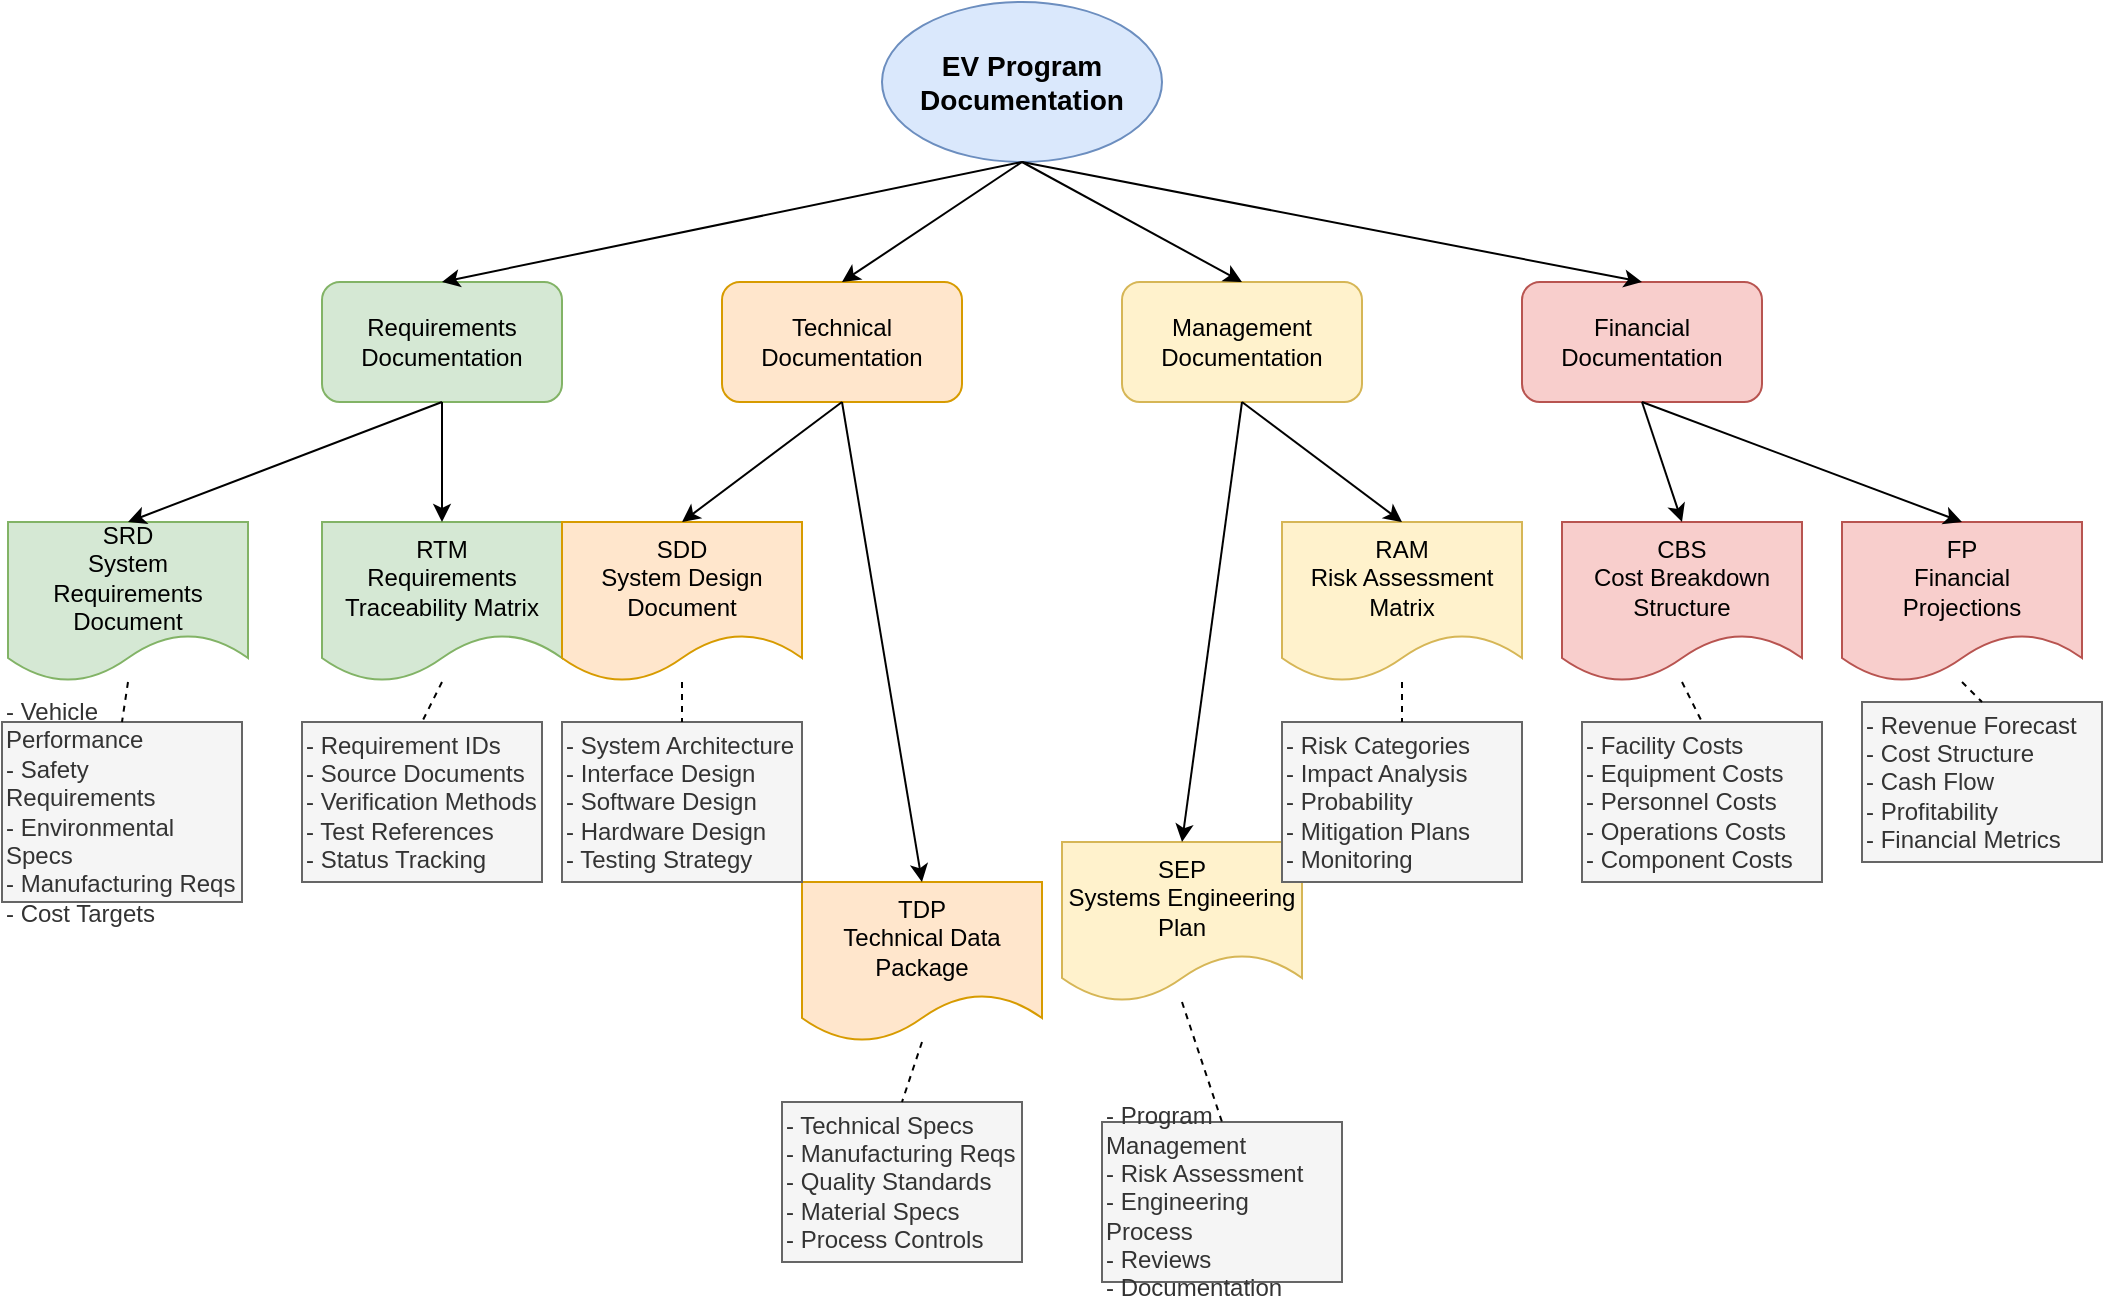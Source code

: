 <mxfile>
    <diagram id="doc_structure" name="Documentation Structure">
        <mxGraphModel dx="734" dy="381" grid="1" gridSize="10" guides="1" tooltips="1" connect="1" arrows="1" fold="1" page="1" pageScale="1" pageWidth="1100" pageHeight="850" background="#ffffff" math="0" shadow="0">
            <root>
                <mxCell id="0"/>
                <mxCell id="1" parent="0"/>
                <mxCell id="core_doc" value="EV Program&#10;Documentation" style="ellipse;whiteSpace=wrap;html=1;fillColor=#dae8fc;strokeColor=#6c8ebf;fontSize=14;fontStyle=1" parent="1" vertex="1">
                    <mxGeometry x="480" y="20" width="140" height="80" as="geometry"/>
                </mxCell>
                <mxCell id="requirements" value="Requirements&#10;Documentation" style="rounded=1;whiteSpace=wrap;html=1;fillColor=#d5e8d4;strokeColor=#82b366;fontSize=12" parent="1" vertex="1">
                    <mxGeometry x="200" y="160" width="120" height="60" as="geometry"/>
                </mxCell>
                <mxCell id="technical" value="Technical&#10;Documentation" style="rounded=1;whiteSpace=wrap;html=1;fillColor=#ffe6cc;strokeColor=#d79b00;fontSize=12" parent="1" vertex="1">
                    <mxGeometry x="400" y="160" width="120" height="60" as="geometry"/>
                </mxCell>
                <mxCell id="management" value="Management&#10;Documentation" style="rounded=1;whiteSpace=wrap;html=1;fillColor=#fff2cc;strokeColor=#d6b656;fontSize=12" parent="1" vertex="1">
                    <mxGeometry x="600" y="160" width="120" height="60" as="geometry"/>
                </mxCell>
                <mxCell id="financial" value="Financial&#10;Documentation" style="rounded=1;whiteSpace=wrap;html=1;fillColor=#f8cecc;strokeColor=#b85450;fontSize=12" parent="1" vertex="1">
                    <mxGeometry x="800" y="160" width="120" height="60" as="geometry"/>
                </mxCell>
                <mxCell id="2" value="" style="endArrow=classic;html=1;exitX=0.5;exitY=1;exitDx=0;exitDy=0;entryX=0.5;entryY=0;entryDx=0;entryDy=0;" parent="1" source="core_doc" target="requirements" edge="1">
                    <mxGeometry width="50" height="50" relative="1" as="geometry"/>
                </mxCell>
                <mxCell id="3" value="" style="endArrow=classic;html=1;exitX=0.5;exitY=1;exitDx=0;exitDy=0;entryX=0.5;entryY=0;entryDx=0;entryDy=0;" parent="1" source="core_doc" target="technical" edge="1">
                    <mxGeometry width="50" height="50" relative="1" as="geometry"/>
                </mxCell>
                <mxCell id="4" value="" style="endArrow=classic;html=1;exitX=0.5;exitY=1;exitDx=0;exitDy=0;entryX=0.5;entryY=0;entryDx=0;entryDy=0;" parent="1" source="core_doc" target="management" edge="1">
                    <mxGeometry width="50" height="50" relative="1" as="geometry"/>
                </mxCell>
                <mxCell id="5" value="" style="endArrow=classic;html=1;exitX=0.5;exitY=1;exitDx=0;exitDy=0;entryX=0.5;entryY=0;entryDx=0;entryDy=0;" parent="1" source="core_doc" target="financial" edge="1">
                    <mxGeometry width="50" height="50" relative="1" as="geometry"/>
                </mxCell>
                <mxCell id="srd" value="SRD&#10;System Requirements&#10;Document" style="shape=document;whiteSpace=wrap;html=1;boundedLbl=1;fillColor=#d5e8d4;strokeColor=#82b366" parent="1" vertex="1">
                    <mxGeometry x="43" y="280" width="120" height="80" as="geometry"/>
                </mxCell>
                <mxCell id="rtm" value="RTM&#10;Requirements&#10;Traceability Matrix" style="shape=document;whiteSpace=wrap;html=1;boundedLbl=1;fillColor=#d5e8d4;strokeColor=#82b366" parent="1" vertex="1">
                    <mxGeometry x="200" y="280" width="120" height="80" as="geometry"/>
                </mxCell>
                <mxCell id="sdd" value="SDD&#10;System Design&#10;Document" style="shape=document;whiteSpace=wrap;html=1;boundedLbl=1;fillColor=#ffe6cc;strokeColor=#d79b00" parent="1" vertex="1">
                    <mxGeometry x="320" y="280" width="120" height="80" as="geometry"/>
                </mxCell>
                <mxCell id="tdp" value="TDP&#10;Technical Data&#10;Package" style="shape=document;whiteSpace=wrap;html=1;boundedLbl=1;fillColor=#ffe6cc;strokeColor=#d79b00" parent="1" vertex="1">
                    <mxGeometry x="440" y="460" width="120" height="80" as="geometry"/>
                </mxCell>
                <mxCell id="sep" value="SEP&#10;Systems Engineering&#10;Plan" style="shape=document;whiteSpace=wrap;html=1;boundedLbl=1;fillColor=#fff2cc;strokeColor=#d6b656" parent="1" vertex="1">
                    <mxGeometry x="570" y="440" width="120" height="80" as="geometry"/>
                </mxCell>
                <mxCell id="ram" value="RAM&#10;Risk Assessment&#10;Matrix" style="shape=document;whiteSpace=wrap;html=1;boundedLbl=1;fillColor=#fff2cc;strokeColor=#d6b656" parent="1" vertex="1">
                    <mxGeometry x="680" y="280" width="120" height="80" as="geometry"/>
                </mxCell>
                <mxCell id="cbs" value="CBS&#10;Cost Breakdown&#10;Structure" style="shape=document;whiteSpace=wrap;html=1;boundedLbl=1;fillColor=#f8cecc;strokeColor=#b85450" parent="1" vertex="1">
                    <mxGeometry x="820" y="280" width="120" height="80" as="geometry"/>
                </mxCell>
                <mxCell id="fp" value="FP&#10;Financial&#10;Projections" style="shape=document;whiteSpace=wrap;html=1;boundedLbl=1;fillColor=#f8cecc;strokeColor=#b85450" parent="1" vertex="1">
                    <mxGeometry x="960" y="280" width="120" height="80" as="geometry"/>
                </mxCell>
                <mxCell id="6" value="" style="endArrow=classic;html=1;exitX=0.5;exitY=1;exitDx=0;exitDy=0;entryX=0.5;entryY=0;entryDx=0;entryDy=0;" parent="1" source="requirements" target="srd" edge="1">
                    <mxGeometry width="50" height="50" relative="1" as="geometry"/>
                </mxCell>
                <mxCell id="7" value="" style="endArrow=classic;html=1;exitX=0.5;exitY=1;exitDx=0;exitDy=0;entryX=0.5;entryY=0;entryDx=0;entryDy=0;" parent="1" source="requirements" target="rtm" edge="1">
                    <mxGeometry width="50" height="50" relative="1" as="geometry"/>
                </mxCell>
                <mxCell id="8" value="" style="endArrow=classic;html=1;exitX=0.5;exitY=1;exitDx=0;exitDy=0;entryX=0.5;entryY=0;entryDx=0;entryDy=0;" parent="1" source="technical" target="sdd" edge="1">
                    <mxGeometry width="50" height="50" relative="1" as="geometry"/>
                </mxCell>
                <mxCell id="9" value="" style="endArrow=classic;html=1;exitX=0.5;exitY=1;exitDx=0;exitDy=0;entryX=0.5;entryY=0;entryDx=0;entryDy=0;" parent="1" source="technical" target="tdp" edge="1">
                    <mxGeometry width="50" height="50" relative="1" as="geometry"/>
                </mxCell>
                <mxCell id="10" value="" style="endArrow=classic;html=1;exitX=0.5;exitY=1;exitDx=0;exitDy=0;entryX=0.5;entryY=0;entryDx=0;entryDy=0;" parent="1" source="management" target="sep" edge="1">
                    <mxGeometry width="50" height="50" relative="1" as="geometry"/>
                </mxCell>
                <mxCell id="11" value="" style="endArrow=classic;html=1;exitX=0.5;exitY=1;exitDx=0;exitDy=0;entryX=0.5;entryY=0;entryDx=0;entryDy=0;" parent="1" source="management" target="ram" edge="1">
                    <mxGeometry width="50" height="50" relative="1" as="geometry"/>
                </mxCell>
                <mxCell id="12" value="" style="endArrow=classic;html=1;exitX=0.5;exitY=1;exitDx=0;exitDy=0;entryX=0.5;entryY=0;entryDx=0;entryDy=0;" parent="1" source="financial" target="cbs" edge="1">
                    <mxGeometry width="50" height="50" relative="1" as="geometry"/>
                </mxCell>
                <mxCell id="13" value="" style="endArrow=classic;html=1;exitX=0.5;exitY=1;exitDx=0;exitDy=0;entryX=0.5;entryY=0;entryDx=0;entryDy=0;" parent="1" source="financial" target="fp" edge="1">
                    <mxGeometry width="50" height="50" relative="1" as="geometry"/>
                </mxCell>
                <mxCell id="srd_content" value="- Vehicle Performance&#10;- Safety Requirements&#10;- Environmental Specs&#10;- Manufacturing Reqs&#10;- Cost Targets" style="rounded=0;whiteSpace=wrap;html=1;align=left;fillColor=#f5f5f5;strokeColor=#666666;fontColor=#333333" parent="1" vertex="1">
                    <mxGeometry x="40" y="380" width="120" height="90" as="geometry"/>
                </mxCell>
                <mxCell id="rtm_content" value="- Requirement IDs&#10;- Source Documents&#10;- Verification Methods&#10;- Test References&#10;- Status Tracking" style="rounded=0;whiteSpace=wrap;html=1;align=left;fillColor=#f5f5f5;strokeColor=#666666;fontColor=#333333" parent="1" vertex="1">
                    <mxGeometry x="190" y="380" width="120" height="80" as="geometry"/>
                </mxCell>
                <mxCell id="sdd_content" value="- System Architecture&#10;- Interface Design&#10;- Software Design&#10;- Hardware Design&#10;- Testing Strategy" style="rounded=0;whiteSpace=wrap;html=1;align=left;fillColor=#f5f5f5;strokeColor=#666666;fontColor=#333333" parent="1" vertex="1">
                    <mxGeometry x="320" y="380" width="120" height="80" as="geometry"/>
                </mxCell>
                <mxCell id="tdp_content" value="- Technical Specs&#10;- Manufacturing Reqs&#10;- Quality Standards&#10;- Material Specs&#10;- Process Controls" style="rounded=0;whiteSpace=wrap;html=1;align=left;fillColor=#f5f5f5;strokeColor=#666666;fontColor=#333333" parent="1" vertex="1">
                    <mxGeometry x="430" y="570" width="120" height="80" as="geometry"/>
                </mxCell>
                <mxCell id="sep_content" value="- Program Management&#10;- Risk Assessment&#10;- Engineering Process&#10;- Reviews&#10;- Documentation" style="rounded=0;whiteSpace=wrap;html=1;align=left;fillColor=#f5f5f5;strokeColor=#666666;fontColor=#333333" parent="1" vertex="1">
                    <mxGeometry x="590" y="580" width="120" height="80" as="geometry"/>
                </mxCell>
                <mxCell id="ram_content" value="- Risk Categories&#10;- Impact Analysis&#10;- Probability&#10;- Mitigation Plans&#10;- Monitoring" style="rounded=0;whiteSpace=wrap;html=1;align=left;fillColor=#f5f5f5;strokeColor=#666666;fontColor=#333333" parent="1" vertex="1">
                    <mxGeometry x="680" y="380" width="120" height="80" as="geometry"/>
                </mxCell>
                <mxCell id="cbs_content" value="- Facility Costs&#10;- Equipment Costs&#10;- Personnel Costs&#10;- Operations Costs&#10;- Component Costs" style="rounded=0;whiteSpace=wrap;html=1;align=left;fillColor=#f5f5f5;strokeColor=#666666;fontColor=#333333" parent="1" vertex="1">
                    <mxGeometry x="830" y="380" width="120" height="80" as="geometry"/>
                </mxCell>
                <mxCell id="fp_content" value="- Revenue Forecast&#10;- Cost Structure&#10;- Cash Flow&#10;- Profitability&#10;- Financial Metrics" style="rounded=0;whiteSpace=wrap;html=1;align=left;fillColor=#f5f5f5;strokeColor=#666666;fontColor=#333333" parent="1" vertex="1">
                    <mxGeometry x="970" y="370" width="120" height="80" as="geometry"/>
                </mxCell>
                <mxCell id="14" value="" style="endArrow=none;dashed=1;html=1;exitX=0.5;exitY=1;exitDx=0;exitDy=0;entryX=0.5;entryY=0;entryDx=0;entryDy=0;" parent="1" source="srd" target="srd_content" edge="1">
                    <mxGeometry width="50" height="50" relative="1" as="geometry"/>
                </mxCell>
                <mxCell id="15" value="" style="endArrow=none;dashed=1;html=1;exitX=0.5;exitY=1;exitDx=0;exitDy=0;entryX=0.5;entryY=0;entryDx=0;entryDy=0;" parent="1" source="rtm" target="rtm_content" edge="1">
                    <mxGeometry width="50" height="50" relative="1" as="geometry"/>
                </mxCell>
                <mxCell id="16" value="" style="endArrow=none;dashed=1;html=1;exitX=0.5;exitY=1;exitDx=0;exitDy=0;entryX=0.5;entryY=0;entryDx=0;entryDy=0;" parent="1" source="sdd" target="sdd_content" edge="1">
                    <mxGeometry width="50" height="50" relative="1" as="geometry"/>
                </mxCell>
                <mxCell id="17" value="" style="endArrow=none;dashed=1;html=1;exitX=0.5;exitY=1;exitDx=0;exitDy=0;entryX=0.5;entryY=0;entryDx=0;entryDy=0;" parent="1" source="tdp" target="tdp_content" edge="1">
                    <mxGeometry width="50" height="50" relative="1" as="geometry"/>
                </mxCell>
                <mxCell id="18" value="" style="endArrow=none;dashed=1;html=1;exitX=0.5;exitY=1;exitDx=0;exitDy=0;entryX=0.5;entryY=0;entryDx=0;entryDy=0;" parent="1" source="sep" target="sep_content" edge="1">
                    <mxGeometry width="50" height="50" relative="1" as="geometry"/>
                </mxCell>
                <mxCell id="19" value="" style="endArrow=none;dashed=1;html=1;exitX=0.5;exitY=1;exitDx=0;exitDy=0;entryX=0.5;entryY=0;entryDx=0;entryDy=0;" parent="1" source="ram" target="ram_content" edge="1">
                    <mxGeometry width="50" height="50" relative="1" as="geometry"/>
                </mxCell>
                <mxCell id="20" value="" style="endArrow=none;dashed=1;html=1;exitX=0.5;exitY=1;exitDx=0;exitDy=0;entryX=0.5;entryY=0;entryDx=0;entryDy=0;" parent="1" source="cbs" target="cbs_content" edge="1">
                    <mxGeometry width="50" height="50" relative="1" as="geometry"/>
                </mxCell>
                <mxCell id="21" value="" style="endArrow=none;dashed=1;html=1;exitX=0.5;exitY=1;exitDx=0;exitDy=0;entryX=0.5;entryY=0;entryDx=0;entryDy=0;" parent="1" source="fp" target="fp_content" edge="1">
                    <mxGeometry width="50" height="50" relative="1" as="geometry"/>
                </mxCell>
            </root>
        </mxGraphModel>
    </diagram>
</mxfile>
